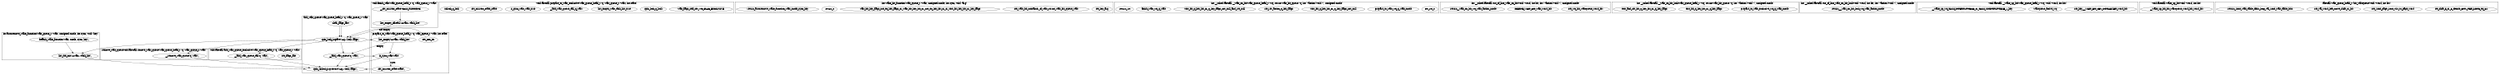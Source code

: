 digraph wait_c{
        size="20,80";
        ratio=filled;

		subgraph cluster_autoremove_wake_function{
				label="int autoremove_wake_function(wait_queue_t *wait, unsigned mode, int sync, void *key)";

				default_wake_function[label="default_wake_function(wait, mode, sync, key);"];
				list_del_init[label="list_del_init(&wait->task_list);"];

				default_wake_function -> list_del_init;
		}

		subgraph cluster_add_wait_queue{
				label="add_wait_queue(wait_queue_head_t *q, wait_queue_t *wait)";

				clear_flags_last[label="clear_flags_last"];
				spin_lock_irqsave[label="spin_lock_irqsave"];
				__add_wait_queue[label="__add_wait_queue(q, wait);"];
				spin_unlock_irqrestore[label="spin_unlock_irqrestore"];

				clear_flags_last -> spin_lock_irqsave;
				spin_lock_irqsave -> __add_wait_queue;
				__add_wait_queue -> spin_unlock_irqrestore;
		}

		subgraph cluster_add_wait_queue_exclusive{
				label="void fastcall add_wait_queue_exclusive(wait_queue_head_t *q, wait_queue_t *wait)";
				
				set_flags_last[label="set_flags_last"];
				spin_lock_irqsave[label="spin_lock_irqsave"];
				__add_wait_queue_tail[label="__add_wait_queue_tail(q, wait);"];
				spin_unlock_irqrestore[label="spin_unlock_irqrestore"];

				clear_flags_last -> spin_lock_irqsave;
				spin_lock_irqsave -> __add_wait_queue_tail;
				__add_wait_queue_tail -> spin_unlock_irqrestore;
		}

		subgraph cluster_remove_wait_queue{
				label="remove_wait_queuevoid fastcall remove_wait_queue(wait_queue_head_t *q, wait_queue_t *wait)";

				spin_lock_irqsave[label="spin_lock_irqsave(&q->lock, flags);"];
				__remove_wait_queue[label="	__remove_wait_queue(q, wait);"]
				spin_unlock_irqrestore[label="spin_unlock_irqrestore(&q->lock, flags);"];
				spin_lock_irqsave -> __remove_wait_queue;
				__remove_wait_queue -> spin_unlock_irqrestore;
		}

		subgraph cluster_prepare_to_wait{
				label="prepare_to_wait(wait_queue_head_t *q, wait_queue_t *wait, int state)";

				set_non_ex[label="set_non_ex"];
				spin_lock_irqsave[label="spin_lock_irqsave(&q->lock, flags);"];
				list_empty[label="list_empty(&wait->task_list)"];
				__add_wait_queue[label="__add_wait_queue(q, wait);"];
				is_sync_wait[label="is_sync_wait(wait)"];
				set_current_state[label="set_current_state(state);"];
				spin_unlock_irqrestore[label="spin_unlock_irqrestore(&q->lock, flags);"];

				set_non_ex -> spin_lock_irqsave;
				spin_lock_irqsave -> list_empty;
				list_empty -> __add_wait_queue[label="empty"];
				__add_wait_queue -> is_sync_wait;
				is_sync_wait -> set_current_state[label="sync"];
				set_current_state -> spin_unlock_irqrestore;
				list_empty -> is_sync_wait;
				is_sync_wait -> spin_unlock_irqrestore;
		}

		subgraph cluster_finish_wait{
				label="void finish_wait(wait_queue_head_t *q, wait_queue_t *wait)";

				set_running[label="__set_current_state(TASK_RUNNING)"];
				list_empty_careful[label="list_empty_careful(&wait->task_list)"];
				spin_lock_irqsave[label="spin_lock_irqsave(&q->lock, flags);"];
				list_del_init[label="list_del_init(&wait->task_list);"];
				spin_unlock_irqrestore[label="spin_unlock_irqrestore(&q->lock, flags);"];

				set_running -> list_empty_careful;
				list_empty_careful -> spin_lock_irqsave[label="not empty"];
				spin_lock_irqsave -> list_del_init;
				list_del_init -> spin_unlock_irqrestore;
		}

		subgraph cluster_prepare_to_wait_exclusive{
			label="void fastcall prepare_to_wait_exclusive(wait_queue_head_t *q, wait_queue_t *wait, int state)";
			wait_flags_self_set_WQ_FLAG_EXCLUSIVE[label="wait_flags_self_set_WQ_FLAG_EXCLUSIVE"];
			spin_lock_q_lock[label="spin_lock_q_lock"];
			list_empty_wait_task_list_true[label="list_empty_wait_task_list_true"];
			__add_wait_queue_tail_q_wait[label="__add_wait_queue_tail_q_wait"];
			is_sync_wait_wait_true[label="is_sync_wait_wait_true"];
			set_current_state_state[label="set_current_state_state"];
			unlock_q_lock[label="unlock_q_lock"];
		}

		subgraph cluster_wake_bit_function{
			label="int wake_bit_function(wait_queue_t *wait, unsigned mode, int sync, void *arg)";
			set_key_arg[label="set_key_arg"];
			set_wait_bit_container_of_wait_struct_wait_bit_queue_wait[label="set_wait_bit_container_of_wait_struct_wait_bit_queue_wait"];
			wait_bit_key_flags_not_eq_key_flags_or_wait_bit_key_bit_nr_not_eq_key_bit_nr_or_test_bit_key_bit_nr_key_flags[label="wait_bit_key_flags_not_eq_key_flags_or_wait_bit_key_bit_nr_not_eq_key_bit_nr_or_test_bit_key_bit_nr_key_flags"];
			return_0[label="return_0"];
			return_autoremove_wake_function_wait_mode_sync_key[label="return_autoremove_wake_function_wait_mode_sync_key"];
		}

		subgraph cluster___wait_on_bit{
			label="int __sched fastcall __wait_on_bit(wait_queue_head_t *wq, struct wait_bit_queue *q, int (*action)(void *), unsigned mode)";
			set_ret_0[label="set_ret_0"];
			prepare_to_wait_wq_q_wait_mode[label="prepare_to_wait_wq_q_wait_mode"];
			test_bit_q_key_bit_nr_q_key_flags_not_null[label="test_bit_q_key_bit_nr_q_key_flags_not_null"];
			set_ret_action_q_key_flags[label="set_ret_action_q_key_flags"];
			test_bit_q_key_bit_nr_q_key_flags_not_null_and_ret_null[label="test_bit_q_key_bit_nr_q_key_flags_not_null_and_ret_null"];
			finish_wait_wq_q_wait[label="finish_wait_wq_q_wait"];
			return_ret[label="return_ret"];
		}

		subgraph cluster_out_of_line_wait_on_bit{
			label="int __sched fastcall out_of_line_wait_on_bit(void *word, int bit, int (*action)(void *), unsigned mode)";
			set_wq_bit_waitqueue_word_bit[label="set_wq_bit_waitqueue_word_bit"];
			DEFINE_WAIT_BIT_wait_word_bit[label="DEFINE_WAIT_BIT_wait_word_bit"];
			return__wait_on_bit_wq_wait_action_mode[label="return__wait_on_bit_wq_wait_action_mode"];
		}

		subgraph cluster___wait_on_bit_lock{
			label="int __sched fastcall __wait_on_bit_lock(wait_queue_head_t *wq, struct wait_bit_queue *q, int (*action)(void *), unsigned mode)";
			set_ret_0[label="set_ret_0"];
			prepare_to_wait_exclusive_wq_q_wait_mode[label="prepare_to_wait_exclusive_wq_q_wait_mode"];
			test_bit_q_key_bit_nr_q_key_flags[label="test_bit_q_key_bit_nr_q_key_flags"];
			set_ret_action_q_key_flags[label="set_ret_action_q_key_flags"];
			test_and_set_bit_q_key_bit_nr_q_key_flags[label="test_and_set_bit_q_key_bit_nr_q_key_flags"];
			finish_wait_wq_q_wait[label="finish_wait_wq_q_wait"];
			return_ret[label="return_ret"];
		}

		subgraph cluster_out_of_line_wait_on_bit_lock{
			label="int __sched fastcall out_of_line_wait_on_bit_lock(void *word, int bit, int (*action)(void *), unsigned mode)";
			set_wq_bit_waitqueue_word_bit[label="set_wq_bit_waitqueue_word_bit"];
			DEFINE_WAIT_BIT_wait_word_bit[label="DEFINE_WAIT_BIT_wait_word_bit"];
			return___wait_on_bit_lock_wq_wait_action_mode[label="return___wait_on_bit_lock_wq_wait_action_mode"];
		}

		subgraph cluster___wake_up_bit{
			label="void fastcall __wake_up_bit(wait_queue_head_t *wq, void *word, int bit)";
			set_key___WAIT_BIT_KEY_INITIALIZER_word_bit[label="set_key___WAIT_BIT_KEY_INITIALIZER_word_bit"];
			waitqueue_active_wq[label="waitqueue_active_wq"];
			__wake_up_wq_TASK_INTERRUPTIBLE_or_TASK_UNINTRUPTIBLE_1_key[label="__wake_up_wq_TASK_INTERRUPTIBLE_or_TASK_UNINTRUPTIBLE_1_key"];
		}

		subgraph cluster_wakeup_bit{
			label="void fastcall wake_up_bit(void *word, int bit)";
			__wake_up_bit_bit_waitqueue_word_bit_word_bit[label="__wake_up_bit_bit_waitqueue_word_bit_word_bit"];
		}

		subgraph cluster_bit_waitqueue{
			label="fastcall wait_queue_head_t *bit_waitqueue(void *word, int bit)";
			set_shift_5_or_6_decide_BITS_PER_LONG_eq_32[label="set_shift_5_or_6_decide_BITS_PER_LONG_eq_32"];
			set_zone_page_zone_virt_to_page_word[label="set_zone_page_zone_virt_to_page_word"];
			set_val_word_left_move_shift_or_bit[label="set_val_word_left_move_shift_or_bit"];
			return_zone_wait_table_hash_long_val_zone_wait_table_bits[label="return_zone_wait_table_hash_long_val_zone_wait_table_bits"];
		}
}
